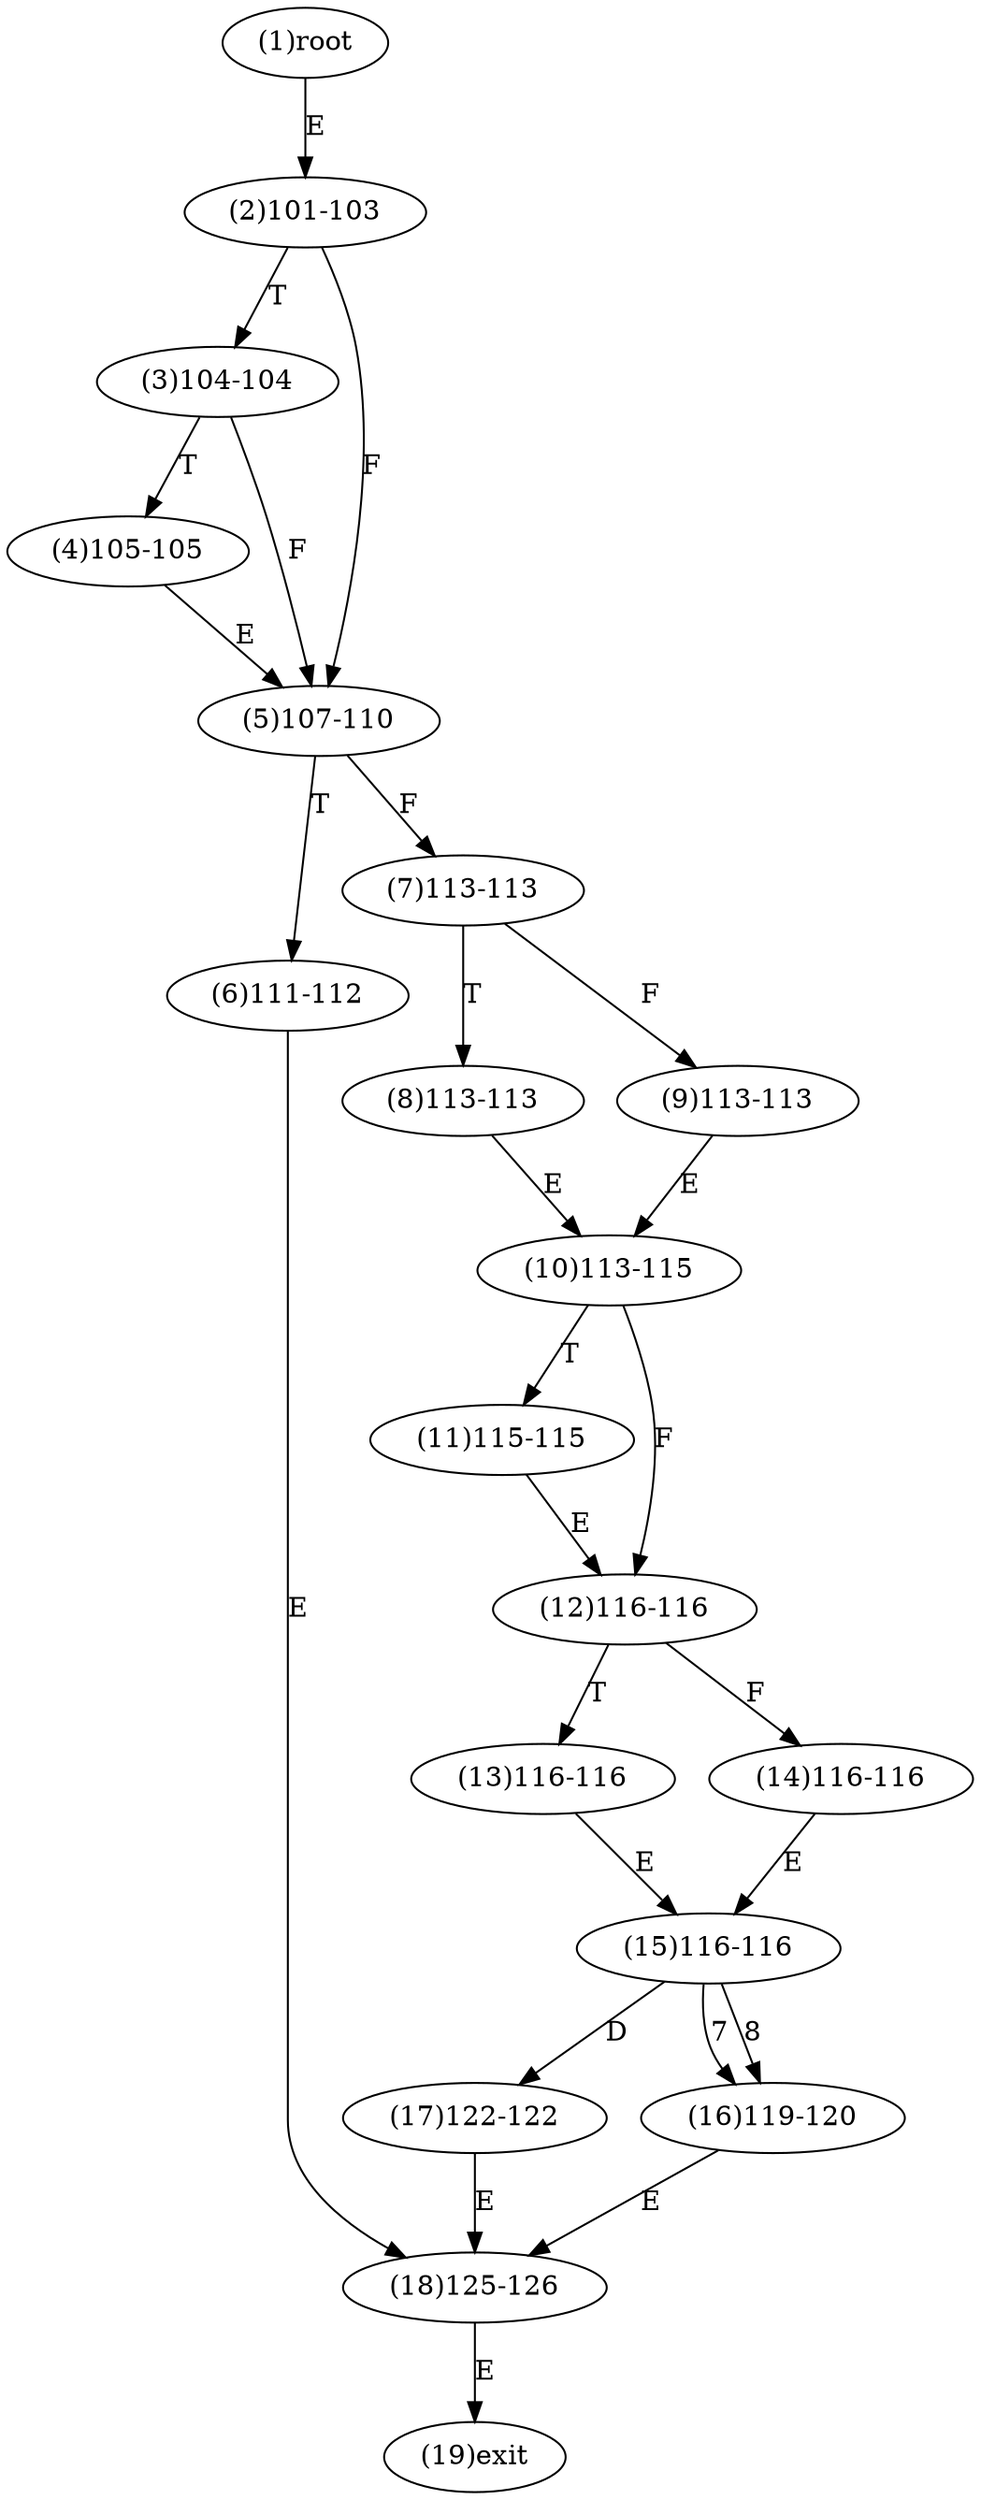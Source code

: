 digraph "" { 
1[ label="(1)root"];
2[ label="(2)101-103"];
3[ label="(3)104-104"];
4[ label="(4)105-105"];
5[ label="(5)107-110"];
6[ label="(6)111-112"];
7[ label="(7)113-113"];
8[ label="(8)113-113"];
9[ label="(9)113-113"];
10[ label="(10)113-115"];
11[ label="(11)115-115"];
12[ label="(12)116-116"];
13[ label="(13)116-116"];
14[ label="(14)116-116"];
15[ label="(15)116-116"];
17[ label="(17)122-122"];
16[ label="(16)119-120"];
19[ label="(19)exit"];
18[ label="(18)125-126"];
1->2[ label="E"];
2->5[ label="F"];
2->3[ label="T"];
3->5[ label="F"];
3->4[ label="T"];
4->5[ label="E"];
5->7[ label="F"];
5->6[ label="T"];
6->18[ label="E"];
7->9[ label="F"];
7->8[ label="T"];
8->10[ label="E"];
9->10[ label="E"];
10->12[ label="F"];
10->11[ label="T"];
11->12[ label="E"];
12->14[ label="F"];
12->13[ label="T"];
13->15[ label="E"];
14->15[ label="E"];
15->16[ label="7"];
15->16[ label="8"];
15->17[ label="D"];
16->18[ label="E"];
17->18[ label="E"];
18->19[ label="E"];
}